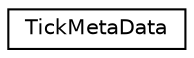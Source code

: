 digraph "Graphical Class Hierarchy"
{
 // LATEX_PDF_SIZE
  edge [fontname="Helvetica",fontsize="10",labelfontname="Helvetica",labelfontsize="10"];
  node [fontname="Helvetica",fontsize="10",shape=record];
  rankdir="LR";
  Node0 [label="TickMetaData",height=0.2,width=0.4,color="black", fillcolor="white", style="filled",URL="$class_tick_meta_data.html",tooltip=" "];
}

